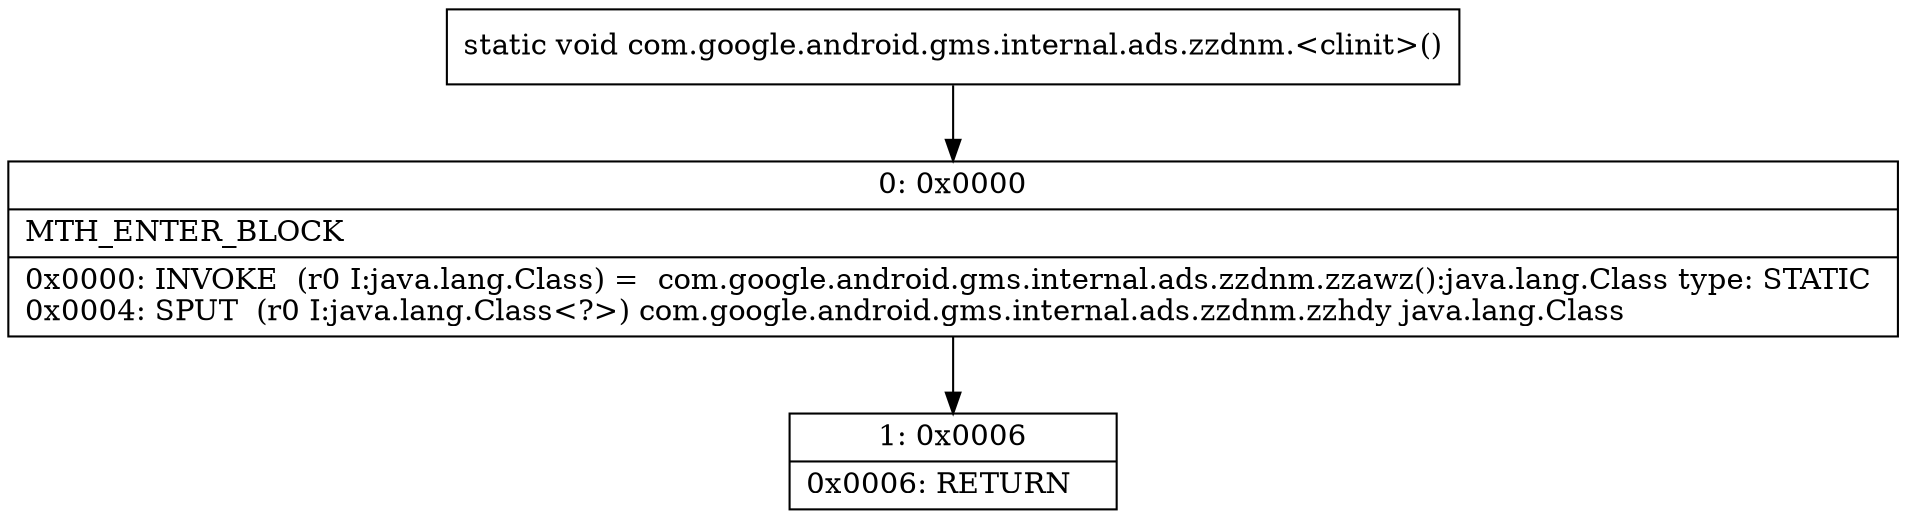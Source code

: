 digraph "CFG forcom.google.android.gms.internal.ads.zzdnm.\<clinit\>()V" {
Node_0 [shape=record,label="{0\:\ 0x0000|MTH_ENTER_BLOCK\l|0x0000: INVOKE  (r0 I:java.lang.Class) =  com.google.android.gms.internal.ads.zzdnm.zzawz():java.lang.Class type: STATIC \l0x0004: SPUT  (r0 I:java.lang.Class\<?\>) com.google.android.gms.internal.ads.zzdnm.zzhdy java.lang.Class \l}"];
Node_1 [shape=record,label="{1\:\ 0x0006|0x0006: RETURN   \l}"];
MethodNode[shape=record,label="{static void com.google.android.gms.internal.ads.zzdnm.\<clinit\>() }"];
MethodNode -> Node_0;
Node_0 -> Node_1;
}

